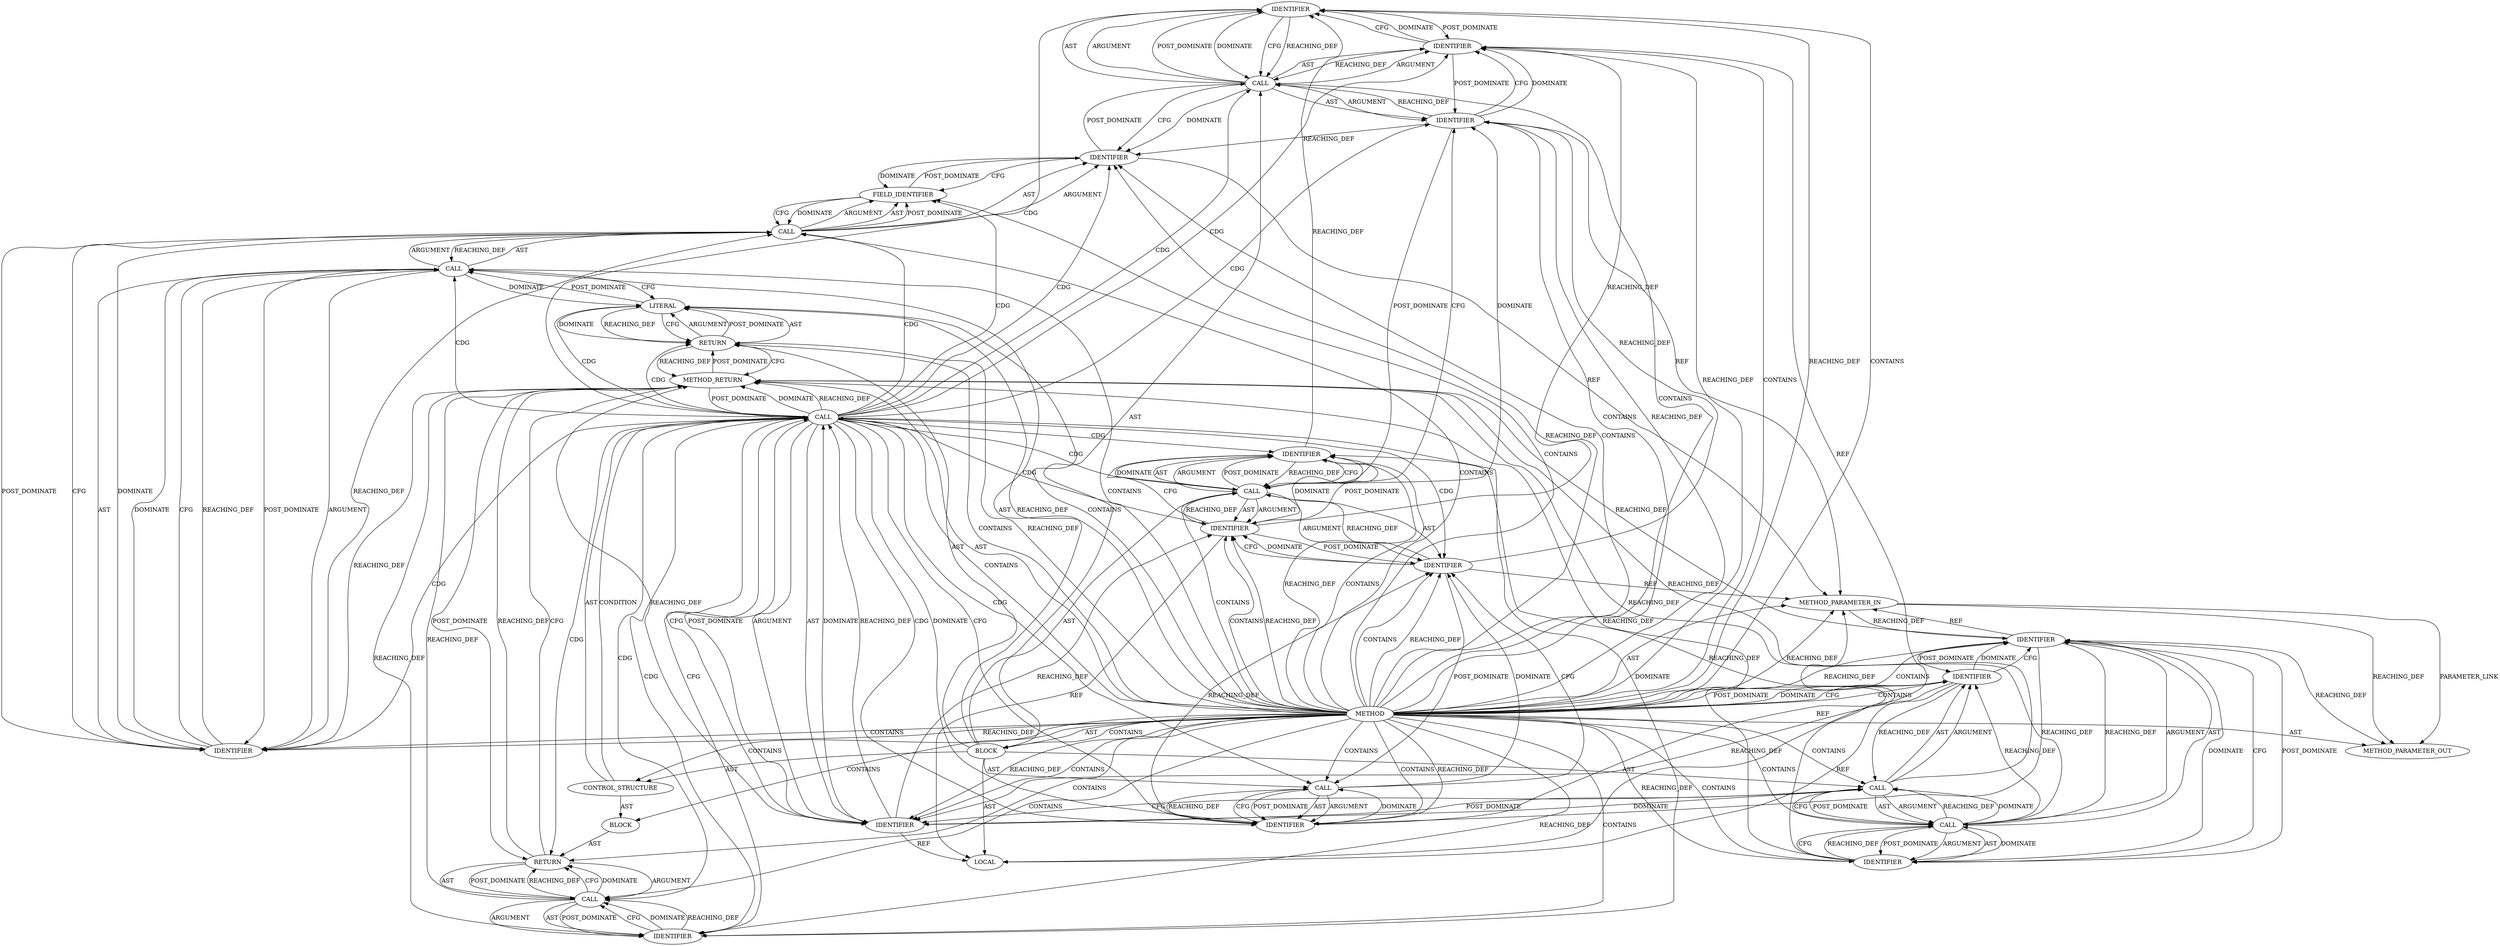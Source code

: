 digraph {
  5550 [label=IDENTIFIER ORDER=3 ARGUMENT_INDEX=3 CODE="CEPH_BANNER_V2_PREFIX_LEN" COLUMN_NUMBER=29 LINE_NUMBER=1665 TYPE_FULL_NAME="ANY" NAME="CEPH_BANNER_V2_PREFIX_LEN"]
  5554 [label=FIELD_IDENTIFIER ORDER=2 ARGUMENT_INDEX=2 CODE="state" COLUMN_NUMBER=2 LINE_NUMBER=1666 CANONICAL_NAME="state"]
  5553 [label=IDENTIFIER ORDER=1 ARGUMENT_INDEX=1 CODE="con" COLUMN_NUMBER=2 LINE_NUMBER=1666 TYPE_FULL_NAME="ceph_connection*" NAME="con"]
  5557 [label=LITERAL ORDER=1 ARGUMENT_INDEX=-1 CODE="0" COLUMN_NUMBER=9 LINE_NUMBER=1667 TYPE_FULL_NAME="int"]
  5532 [label=IDENTIFIER ORDER=1 ARGUMENT_INDEX=1 CODE="con" COLUMN_NUMBER=23 LINE_NUMBER=1659 TYPE_FULL_NAME="ceph_connection*" NAME="con"]
  5534 [label=CONTROL_STRUCTURE CONTROL_STRUCTURE_TYPE="IF" ORDER=3 PARSER_TYPE_NAME="CASTIfStatement" ARGUMENT_INDEX=-1 CODE="if (!buf)" COLUMN_NUMBER=2 LINE_NUMBER=1660]
  5555 [label=IDENTIFIER ORDER=2 ARGUMENT_INDEX=2 CODE="CEPH_CON_S_V2_BANNER_PREFIX" COLUMN_NUMBER=15 LINE_NUMBER=1666 TYPE_FULL_NAME="ANY" NAME="CEPH_CON_S_V2_BANNER_PREFIX"]
  5537 [label=BLOCK ORDER=2 ARGUMENT_INDEX=-1 CODE="<empty>" COLUMN_NUMBER=3 LINE_NUMBER=1661 TYPE_FULL_NAME="void"]
  5545 [label=IDENTIFIER ORDER=2 ARGUMENT_INDEX=2 CODE="buf" COLUMN_NUMBER=19 LINE_NUMBER=1664 TYPE_FULL_NAME="void*" NAME="buf"]
  5551 [label=CALL ORDER=7 ARGUMENT_INDEX=-1 CODE="con->state = CEPH_CON_S_V2_BANNER_PREFIX" COLUMN_NUMBER=2 METHOD_FULL_NAME="<operator>.assignment" LINE_NUMBER=1666 TYPE_FULL_NAME="<empty>" DISPATCH_TYPE="STATIC_DISPATCH" SIGNATURE="" NAME="<operator>.assignment"]
  5552 [label=CALL ORDER=1 ARGUMENT_INDEX=1 CODE="con->state" COLUMN_NUMBER=2 METHOD_FULL_NAME="<operator>.indirectFieldAccess" LINE_NUMBER=1666 TYPE_FULL_NAME="<empty>" DISPATCH_TYPE="STATIC_DISPATCH" SIGNATURE="" NAME="<operator>.indirectFieldAccess"]
  5558 [label=METHOD_RETURN ORDER=3 CODE="RET" COLUMN_NUMBER=1 LINE_NUMBER=1655 TYPE_FULL_NAME="int" EVALUATION_STRATEGY="BY_VALUE"]
  5544 [label=IDENTIFIER ORDER=1 ARGUMENT_INDEX=1 CODE="con" COLUMN_NUMBER=14 LINE_NUMBER=1664 TYPE_FULL_NAME="ceph_connection*" NAME="con"]
  5536 [label=IDENTIFIER ORDER=1 ARGUMENT_INDEX=1 CODE="buf" COLUMN_NUMBER=7 LINE_NUMBER=1660 TYPE_FULL_NAME="void*" NAME="buf"]
  5531 [label=CALL ORDER=2 ARGUMENT_INDEX=2 CODE="alloc_conn_buf(con, CEPH_BANNER_V2_PREFIX_LEN)" COLUMN_NUMBER=8 METHOD_FULL_NAME="alloc_conn_buf" LINE_NUMBER=1659 TYPE_FULL_NAME="<empty>" DISPATCH_TYPE="STATIC_DISPATCH" SIGNATURE="" NAME="alloc_conn_buf"]
  5529 [label=CALL ORDER=2 ARGUMENT_INDEX=-1 CODE="buf = alloc_conn_buf(con, CEPH_BANNER_V2_PREFIX_LEN)" COLUMN_NUMBER=2 METHOD_FULL_NAME="<operator>.assignment" LINE_NUMBER=1659 TYPE_FULL_NAME="<empty>" DISPATCH_TYPE="STATIC_DISPATCH" SIGNATURE="" NAME="<operator>.assignment"]
  5541 [label=CALL ORDER=4 ARGUMENT_INDEX=-1 CODE="reset_in_kvecs(con)" COLUMN_NUMBER=2 METHOD_FULL_NAME="reset_in_kvecs" LINE_NUMBER=1663 TYPE_FULL_NAME="<empty>" DISPATCH_TYPE="STATIC_DISPATCH" SIGNATURE="" NAME="reset_in_kvecs"]
  5543 [label=CALL ORDER=5 ARGUMENT_INDEX=-1 CODE="add_in_kvec(con, buf, CEPH_BANNER_V2_PREFIX_LEN)" COLUMN_NUMBER=2 METHOD_FULL_NAME="add_in_kvec" LINE_NUMBER=1664 TYPE_FULL_NAME="<empty>" DISPATCH_TYPE="STATIC_DISPATCH" SIGNATURE="" NAME="add_in_kvec"]
  5549 [label=IDENTIFIER ORDER=2 ARGUMENT_INDEX=2 CODE="buf" COLUMN_NUMBER=24 LINE_NUMBER=1665 TYPE_FULL_NAME="void*" NAME="buf"]
  5526 [label=METHOD_PARAMETER_IN ORDER=1 CODE="struct ceph_connection *con" IS_VARIADIC=false COLUMN_NUMBER=39 LINE_NUMBER=1655 TYPE_FULL_NAME="ceph_connection*" EVALUATION_STRATEGY="BY_VALUE" INDEX=1 NAME="con"]
  5528 [label=LOCAL ORDER=1 CODE="void* buf" COLUMN_NUMBER=7 LINE_NUMBER=1657 TYPE_FULL_NAME="void*" NAME="buf"]
  5538 [label=RETURN ORDER=1 ARGUMENT_INDEX=1 CODE="return -ENOMEM;" COLUMN_NUMBER=3 LINE_NUMBER=1661]
  5525 [label=METHOD COLUMN_NUMBER=1 LINE_NUMBER=1655 COLUMN_NUMBER_END=1 IS_EXTERNAL=false SIGNATURE="int prepare_read_banner_prefix (ceph_connection*)" NAME="prepare_read_banner_prefix" AST_PARENT_TYPE="TYPE_DECL" AST_PARENT_FULL_NAME="file_code_old-a282a2f-decode_preamble-526.c:<global>" ORDER=75 CODE="static int prepare_read_banner_prefix(struct ceph_connection *con)
{
	void *buf;

	buf = alloc_conn_buf(con, CEPH_BANNER_V2_PREFIX_LEN);
	if (!buf)
		return -ENOMEM;

	reset_in_kvecs(con);
	add_in_kvec(con, buf, CEPH_BANNER_V2_PREFIX_LEN);
	add_in_sign_kvec(con, buf, CEPH_BANNER_V2_PREFIX_LEN);
	con->state = CEPH_CON_S_V2_BANNER_PREFIX;
	return 0;
}" FULL_NAME="prepare_read_banner_prefix" LINE_NUMBER_END=1668 FILENAME="file_code_old-a282a2f-decode_preamble-526.c"]
  5533 [label=IDENTIFIER ORDER=2 ARGUMENT_INDEX=2 CODE="CEPH_BANNER_V2_PREFIX_LEN" COLUMN_NUMBER=28 LINE_NUMBER=1659 TYPE_FULL_NAME="ANY" NAME="CEPH_BANNER_V2_PREFIX_LEN"]
  5540 [label=IDENTIFIER ORDER=1 ARGUMENT_INDEX=1 CODE="ENOMEM" COLUMN_NUMBER=11 LINE_NUMBER=1661 TYPE_FULL_NAME="ANY" NAME="ENOMEM"]
  5542 [label=IDENTIFIER ORDER=1 ARGUMENT_INDEX=1 CODE="con" COLUMN_NUMBER=17 LINE_NUMBER=1663 TYPE_FULL_NAME="ceph_connection*" NAME="con"]
  5548 [label=IDENTIFIER ORDER=1 ARGUMENT_INDEX=1 CODE="con" COLUMN_NUMBER=19 LINE_NUMBER=1665 TYPE_FULL_NAME="ceph_connection*" NAME="con"]
  5539 [label=CALL ORDER=1 ARGUMENT_INDEX=-1 CODE="-ENOMEM" COLUMN_NUMBER=10 METHOD_FULL_NAME="<operator>.minus" LINE_NUMBER=1661 TYPE_FULL_NAME="<empty>" DISPATCH_TYPE="STATIC_DISPATCH" SIGNATURE="" NAME="<operator>.minus"]
  13146 [label=METHOD_PARAMETER_OUT ORDER=1 CODE="struct ceph_connection *con" IS_VARIADIC=false COLUMN_NUMBER=39 LINE_NUMBER=1655 TYPE_FULL_NAME="ceph_connection*" EVALUATION_STRATEGY="BY_VALUE" INDEX=1 NAME="con"]
  5527 [label=BLOCK ORDER=2 ARGUMENT_INDEX=-1 CODE="{
	void *buf;

	buf = alloc_conn_buf(con, CEPH_BANNER_V2_PREFIX_LEN);
	if (!buf)
		return -ENOMEM;

	reset_in_kvecs(con);
	add_in_kvec(con, buf, CEPH_BANNER_V2_PREFIX_LEN);
	add_in_sign_kvec(con, buf, CEPH_BANNER_V2_PREFIX_LEN);
	con->state = CEPH_CON_S_V2_BANNER_PREFIX;
	return 0;
}" COLUMN_NUMBER=1 LINE_NUMBER=1656 TYPE_FULL_NAME="void"]
  5535 [label=CALL ORDER=1 ARGUMENT_INDEX=-1 CODE="!buf" COLUMN_NUMBER=6 METHOD_FULL_NAME="<operator>.logicalNot" LINE_NUMBER=1660 TYPE_FULL_NAME="<empty>" DISPATCH_TYPE="STATIC_DISPATCH" SIGNATURE="" NAME="<operator>.logicalNot"]
  5556 [label=RETURN ORDER=8 ARGUMENT_INDEX=-1 CODE="return 0;" COLUMN_NUMBER=2 LINE_NUMBER=1667]
  5547 [label=CALL ORDER=6 ARGUMENT_INDEX=-1 CODE="add_in_sign_kvec(con, buf, CEPH_BANNER_V2_PREFIX_LEN)" COLUMN_NUMBER=2 METHOD_FULL_NAME="add_in_sign_kvec" LINE_NUMBER=1665 TYPE_FULL_NAME="<empty>" DISPATCH_TYPE="STATIC_DISPATCH" SIGNATURE="" NAME="add_in_sign_kvec"]
  5530 [label=IDENTIFIER ORDER=1 ARGUMENT_INDEX=1 CODE="buf" COLUMN_NUMBER=2 LINE_NUMBER=1659 TYPE_FULL_NAME="void*" NAME="buf"]
  5546 [label=IDENTIFIER ORDER=3 ARGUMENT_INDEX=3 CODE="CEPH_BANNER_V2_PREFIX_LEN" COLUMN_NUMBER=24 LINE_NUMBER=1664 TYPE_FULL_NAME="ANY" NAME="CEPH_BANNER_V2_PREFIX_LEN"]
  5525 -> 5556 [label=CONTAINS ]
  5530 -> 5528 [label=REF ]
  5541 -> 5544 [label=DOMINATE ]
  5535 -> 5558 [label=DOMINATE ]
  5527 -> 5556 [label=AST ]
  5552 -> 5551 [label=REACHING_DEF VARIABLE="con->state"]
  5533 -> 5532 [label=POST_DOMINATE ]
  5557 -> 5551 [label=POST_DOMINATE ]
  5555 -> 5551 [label=DOMINATE ]
  5539 -> 5540 [label=POST_DOMINATE ]
  5532 -> 5533 [label=DOMINATE ]
  5552 -> 5555 [label=DOMINATE ]
  5552 -> 5553 [label=AST ]
  5558 -> 5556 [label=POST_DOMINATE ]
  5525 -> 5544 [label=CONTAINS ]
  5543 -> 5546 [label=AST ]
  5535 -> 5540 [label=CDG ]
  5546 -> 5543 [label=DOMINATE ]
  5525 -> 5545 [label=CONTAINS ]
  5548 -> 5549 [label=CFG ]
  5547 -> 5550 [label=AST ]
  5525 -> 5532 [label=REACHING_DEF VARIABLE=""]
  5550 -> 5549 [label=POST_DOMINATE ]
  5525 -> 5527 [label=CONTAINS ]
  5540 -> 5539 [label=CFG ]
  5535 -> 5552 [label=CDG ]
  5532 -> 5542 [label=REACHING_DEF VARIABLE="con"]
  5525 -> 5550 [label=REACHING_DEF VARIABLE=""]
  5544 -> 5548 [label=REACHING_DEF VARIABLE="con"]
  5527 -> 5543 [label=AST ]
  5548 -> 5547 [label=REACHING_DEF VARIABLE="con"]
  5548 -> 5549 [label=DOMINATE ]
  5535 -> 5541 [label=CDG ]
  5532 -> 5531 [label=REACHING_DEF VARIABLE="con"]
  5535 -> 5542 [label=CDG ]
  5535 -> 5536 [label=POST_DOMINATE ]
  5535 -> 5556 [label=CDG ]
  5529 -> 5530 [label=AST ]
  5555 -> 5551 [label=CFG ]
  5535 -> 5540 [label=CFG ]
  5551 -> 5555 [label=POST_DOMINATE ]
  5525 -> 5556 [label=REACHING_DEF VARIABLE=""]
  5525 -> 5526 [label=AST ]
  5525 -> 5549 [label=REACHING_DEF VARIABLE=""]
  5525 -> 5530 [label=DOMINATE ]
  5531 -> 5529 [label=REACHING_DEF VARIABLE="alloc_conn_buf(con, CEPH_BANNER_V2_PREFIX_LEN)"]
  5525 -> 5555 [label=CONTAINS ]
  5553 -> 5554 [label=CFG ]
  5547 -> 5548 [label=ARGUMENT ]
  5546 -> 5550 [label=REACHING_DEF VARIABLE="CEPH_BANNER_V2_PREFIX_LEN"]
  5532 -> 13146 [label=REACHING_DEF VARIABLE="con"]
  5543 -> 5546 [label=ARGUMENT ]
  5546 -> 5543 [label=REACHING_DEF VARIABLE="CEPH_BANNER_V2_PREFIX_LEN"]
  5527 -> 5528 [label=AST ]
  5525 -> 5530 [label=CFG ]
  5555 -> 5552 [label=REACHING_DEF VARIABLE="CEPH_CON_S_V2_BANNER_PREFIX"]
  5525 -> 5532 [label=CONTAINS ]
  5525 -> 5542 [label=CONTAINS ]
  5543 -> 5546 [label=POST_DOMINATE ]
  5546 -> 5545 [label=POST_DOMINATE ]
  5558 -> 5538 [label=POST_DOMINATE ]
  5551 -> 5555 [label=ARGUMENT ]
  5549 -> 5547 [label=REACHING_DEF VARIABLE="buf"]
  5535 -> 5547 [label=CDG ]
  5525 -> 5555 [label=REACHING_DEF VARIABLE=""]
  5535 -> 5536 [label=ARGUMENT ]
  5534 -> 5535 [label=CONDITION ]
  5525 -> 5542 [label=REACHING_DEF VARIABLE=""]
  5535 -> 5555 [label=CDG ]
  5545 -> 5544 [label=POST_DOMINATE ]
  5552 -> 5554 [label=ARGUMENT ]
  5540 -> 5539 [label=DOMINATE ]
  5525 -> 5537 [label=CONTAINS ]
  5525 -> 5534 [label=CONTAINS ]
  5525 -> 5548 [label=CONTAINS ]
  5532 -> 5533 [label=CFG ]
  5557 -> 5556 [label=DOMINATE ]
  5525 -> 5526 [label=REACHING_DEF VARIABLE=""]
  5530 -> 5529 [label=REACHING_DEF VARIABLE="buf"]
  5550 -> 5547 [label=DOMINATE ]
  5543 -> 5544 [label=AST ]
  5538 -> 5539 [label=ARGUMENT ]
  5535 -> 5558 [label=REACHING_DEF VARIABLE="!buf"]
  5531 -> 5533 [label=POST_DOMINATE ]
  5535 -> 5550 [label=CDG ]
  5529 -> 5531 [label=POST_DOMINATE ]
  5553 -> 5526 [label=REF ]
  5555 -> 5551 [label=REACHING_DEF VARIABLE="CEPH_CON_S_V2_BANNER_PREFIX"]
  5531 -> 5529 [label=DOMINATE ]
  5535 -> 5544 [label=CDG ]
  5531 -> 5558 [label=REACHING_DEF VARIABLE="alloc_conn_buf(con, CEPH_BANNER_V2_PREFIX_LEN)"]
  5535 -> 5554 [label=CDG ]
  5526 -> 13146 [label=PARAMETER_LINK ]
  5538 -> 5539 [label=AST ]
  5554 -> 5553 [label=POST_DOMINATE ]
  5556 -> 5557 [label=ARGUMENT ]
  5539 -> 5538 [label=REACHING_DEF VARIABLE="-ENOMEM"]
  5545 -> 5543 [label=REACHING_DEF VARIABLE="buf"]
  5525 -> 5557 [label=REACHING_DEF VARIABLE=""]
  5525 -> 5552 [label=CONTAINS ]
  5543 -> 5548 [label=CFG ]
  5551 -> 5555 [label=AST ]
  5525 -> 5529 [label=CONTAINS ]
  5546 -> 5543 [label=CFG ]
  5531 -> 5533 [label=ARGUMENT ]
  5525 -> 5536 [label=REACHING_DEF VARIABLE=""]
  5525 -> 5551 [label=CONTAINS ]
  5525 -> 5549 [label=CONTAINS ]
  5535 -> 5543 [label=CDG ]
  5525 -> 5538 [label=CONTAINS ]
  5547 -> 5549 [label=ARGUMENT ]
  5529 -> 5536 [label=CFG ]
  5525 -> 5557 [label=CONTAINS ]
  5530 -> 5525 [label=POST_DOMINATE ]
  5525 -> 5546 [label=REACHING_DEF VARIABLE=""]
  5558 -> 5535 [label=POST_DOMINATE ]
  5556 -> 5558 [label=CFG ]
  5530 -> 5532 [label=DOMINATE ]
  5547 -> 5548 [label=AST ]
  5525 -> 5548 [label=REACHING_DEF VARIABLE=""]
  5536 -> 5528 [label=REF ]
  5529 -> 5530 [label=ARGUMENT ]
  5547 -> 5550 [label=ARGUMENT ]
  5547 -> 5550 [label=POST_DOMINATE ]
  5548 -> 5543 [label=POST_DOMINATE ]
  5535 -> 5546 [label=CDG ]
  5527 -> 5547 [label=AST ]
  5543 -> 5545 [label=AST ]
  5545 -> 5546 [label=CFG ]
  5545 -> 5549 [label=REACHING_DEF VARIABLE="buf"]
  5550 -> 5547 [label=CFG ]
  5542 -> 5541 [label=DOMINATE ]
  5534 -> 5535 [label=AST ]
  5552 -> 5553 [label=ARGUMENT ]
  5556 -> 5557 [label=POST_DOMINATE ]
  5547 -> 5549 [label=AST ]
  5549 -> 5548 [label=POST_DOMINATE ]
  5536 -> 5545 [label=REACHING_DEF VARIABLE="buf"]
  5538 -> 5539 [label=POST_DOMINATE ]
  5527 -> 5551 [label=AST ]
  5529 -> 5531 [label=AST ]
  5535 -> 5542 [label=DOMINATE ]
  5525 -> 5535 [label=CONTAINS ]
  5544 -> 5545 [label=CFG ]
  5551 -> 5557 [label=CFG ]
  5541 -> 5542 [label=POST_DOMINATE ]
  5536 -> 5535 [label=DOMINATE ]
  5531 -> 5530 [label=REACHING_DEF VARIABLE="alloc_conn_buf(con, CEPH_BANNER_V2_PREFIX_LEN)"]
  5535 -> 5538 [label=CDG ]
  5539 -> 5538 [label=CFG ]
  5542 -> 5541 [label=REACHING_DEF VARIABLE="con"]
  5543 -> 5548 [label=DOMINATE ]
  5553 -> 5547 [label=POST_DOMINATE ]
  5525 -> 5554 [label=CONTAINS ]
  5535 -> 5548 [label=CDG ]
  5539 -> 5558 [label=REACHING_DEF VARIABLE="-ENOMEM"]
  5549 -> 5528 [label=REF ]
  5536 -> 5529 [label=POST_DOMINATE ]
  5545 -> 5546 [label=DOMINATE ]
  5532 -> 5558 [label=REACHING_DEF VARIABLE="con"]
  5529 -> 5558 [label=REACHING_DEF VARIABLE="buf = alloc_conn_buf(con, CEPH_BANNER_V2_PREFIX_LEN)"]
  5536 -> 5558 [label=REACHING_DEF VARIABLE="buf"]
  5525 -> 5541 [label=CONTAINS ]
  5544 -> 5526 [label=REF ]
  5548 -> 5526 [label=REF ]
  5531 -> 5533 [label=AST ]
  5527 -> 5541 [label=AST ]
  5554 -> 5552 [label=CFG ]
  5525 -> 13146 [label=AST ]
  5535 -> 5540 [label=DOMINATE ]
  5551 -> 5552 [label=AST ]
  5531 -> 5532 [label=ARGUMENT ]
  5533 -> 5531 [label=DOMINATE ]
  5544 -> 5543 [label=REACHING_DEF VARIABLE="con"]
  5549 -> 5550 [label=CFG ]
  5535 -> 5551 [label=CDG ]
  5536 -> 5535 [label=REACHING_DEF VARIABLE="buf"]
  5557 -> 5556 [label=REACHING_DEF VARIABLE="0"]
  5525 -> 5530 [label=CONTAINS ]
  5525 -> 5533 [label=REACHING_DEF VARIABLE=""]
  5557 -> 5556 [label=CFG ]
  5536 -> 5535 [label=CFG ]
  5550 -> 5547 [label=REACHING_DEF VARIABLE="CEPH_BANNER_V2_PREFIX_LEN"]
  5538 -> 5558 [label=REACHING_DEF VARIABLE="<RET>"]
  5530 -> 5536 [label=REACHING_DEF VARIABLE="buf"]
  5533 -> 5546 [label=REACHING_DEF VARIABLE="CEPH_BANNER_V2_PREFIX_LEN"]
  5525 -> 5550 [label=CONTAINS ]
  5527 -> 5534 [label=AST ]
  5525 -> 5536 [label=CONTAINS ]
  5533 -> 5531 [label=CFG ]
  5545 -> 5528 [label=REF ]
  5551 -> 5557 [label=DOMINATE ]
  5541 -> 5544 [label=CFG ]
  5556 -> 5558 [label=REACHING_DEF VARIABLE="<RET>"]
  5529 -> 5531 [label=ARGUMENT ]
  5540 -> 5539 [label=REACHING_DEF VARIABLE="ENOMEM"]
  5525 -> 5553 [label=REACHING_DEF VARIABLE=""]
  5543 -> 5544 [label=ARGUMENT ]
  5549 -> 5550 [label=DOMINATE ]
  5543 -> 5545 [label=ARGUMENT ]
  5535 -> 5539 [label=CDG ]
  5531 -> 5529 [label=CFG ]
  5531 -> 5532 [label=AST ]
  5552 -> 5554 [label=AST ]
  5525 -> 5553 [label=CONTAINS ]
  5529 -> 5536 [label=DOMINATE ]
  5551 -> 5552 [label=ARGUMENT ]
  5541 -> 5542 [label=AST ]
  5525 -> 5539 [label=CONTAINS ]
  5537 -> 5538 [label=AST ]
  5539 -> 5538 [label=DOMINATE ]
  5533 -> 5558 [label=REACHING_DEF VARIABLE="CEPH_BANNER_V2_PREFIX_LEN"]
  5547 -> 5553 [label=CFG ]
  5539 -> 5540 [label=ARGUMENT ]
  5525 -> 5540 [label=REACHING_DEF VARIABLE=""]
  5533 -> 5531 [label=REACHING_DEF VARIABLE="CEPH_BANNER_V2_PREFIX_LEN"]
  5525 -> 5545 [label=REACHING_DEF VARIABLE=""]
  5532 -> 5530 [label=POST_DOMINATE ]
  5544 -> 5541 [label=POST_DOMINATE ]
  5535 -> 5545 [label=CDG ]
  5540 -> 5558 [label=REACHING_DEF VARIABLE="ENOMEM"]
  5542 -> 5544 [label=REACHING_DEF VARIABLE="con"]
  5553 -> 5554 [label=DOMINATE ]
  5526 -> 13146 [label=REACHING_DEF VARIABLE="con"]
  5525 -> 5546 [label=CONTAINS ]
  5538 -> 5558 [label=CFG ]
  5552 -> 5555 [label=CFG ]
  5527 -> 5529 [label=AST ]
  5525 -> 5533 [label=CONTAINS ]
  5530 -> 5532 [label=CFG ]
  5544 -> 5545 [label=DOMINATE ]
  5555 -> 5552 [label=POST_DOMINATE ]
  5525 -> 5547 [label=CONTAINS ]
  5525 -> 5543 [label=CONTAINS ]
  5535 -> 5536 [label=AST ]
  5542 -> 5541 [label=CFG ]
  5525 -> 5531 [label=CONTAINS ]
  5535 -> 5549 [label=CDG ]
  5532 -> 5526 [label=REF ]
  5534 -> 5537 [label=AST ]
  5535 -> 5553 [label=CDG ]
  5552 -> 5554 [label=POST_DOMINATE ]
  5535 -> 5542 [label=CFG ]
  5535 -> 5557 [label=CDG ]
  5555 -> 5558 [label=REACHING_DEF VARIABLE="CEPH_CON_S_V2_BANNER_PREFIX"]
  5541 -> 5542 [label=ARGUMENT ]
  5548 -> 5553 [label=REACHING_DEF VARIABLE="con"]
  5526 -> 5532 [label=REACHING_DEF VARIABLE="con"]
  5542 -> 5526 [label=REF ]
  5556 -> 5557 [label=AST ]
  5525 -> 5558 [label=AST ]
  5525 -> 5544 [label=REACHING_DEF VARIABLE=""]
  5539 -> 5540 [label=AST ]
  5547 -> 5553 [label=DOMINATE ]
  5525 -> 5540 [label=CONTAINS ]
  5554 -> 5552 [label=DOMINATE ]
  5525 -> 5527 [label=AST ]
}
